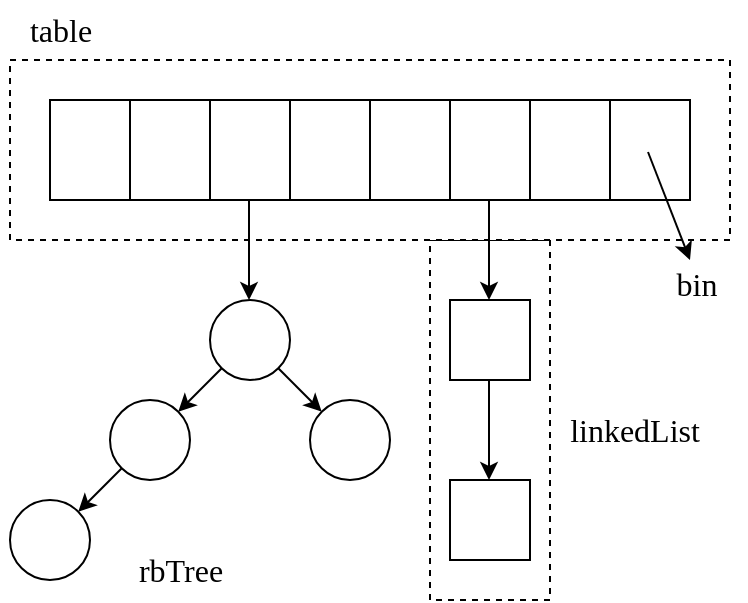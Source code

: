 <mxfile version="21.2.8" type="device">
  <diagram name="Page-1" id="RIBMvs5KhZaaftgE5mCQ">
    <mxGraphModel dx="1106" dy="671" grid="1" gridSize="10" guides="1" tooltips="1" connect="1" arrows="1" fold="1" page="1" pageScale="1" pageWidth="827" pageHeight="1169" math="0" shadow="0">
      <root>
        <mxCell id="0" />
        <mxCell id="1" parent="0" />
        <mxCell id="afyKtGqutZ8LiKMG-EcP-29" value="" style="rounded=0;whiteSpace=wrap;html=1;dashed=1;strokeWidth=1;" parent="1" vertex="1">
          <mxGeometry x="310" y="350" width="60" height="180" as="geometry" />
        </mxCell>
        <mxCell id="afyKtGqutZ8LiKMG-EcP-25" value="" style="rounded=0;whiteSpace=wrap;html=1;dashed=1;strokeWidth=1;" parent="1" vertex="1">
          <mxGeometry x="100" y="260" width="360" height="90" as="geometry" />
        </mxCell>
        <mxCell id="afyKtGqutZ8LiKMG-EcP-1" value="" style="rounded=0;whiteSpace=wrap;html=1;" parent="1" vertex="1">
          <mxGeometry x="120" y="280" width="40" height="50" as="geometry" />
        </mxCell>
        <mxCell id="afyKtGqutZ8LiKMG-EcP-2" value="" style="rounded=0;whiteSpace=wrap;html=1;" parent="1" vertex="1">
          <mxGeometry x="160" y="280" width="40" height="50" as="geometry" />
        </mxCell>
        <mxCell id="afyKtGqutZ8LiKMG-EcP-3" value="" style="rounded=0;whiteSpace=wrap;html=1;" parent="1" vertex="1">
          <mxGeometry x="200" y="280" width="40" height="50" as="geometry" />
        </mxCell>
        <mxCell id="afyKtGqutZ8LiKMG-EcP-4" value="" style="rounded=0;whiteSpace=wrap;html=1;" parent="1" vertex="1">
          <mxGeometry x="240" y="280" width="40" height="50" as="geometry" />
        </mxCell>
        <mxCell id="afyKtGqutZ8LiKMG-EcP-5" value="" style="rounded=0;whiteSpace=wrap;html=1;" parent="1" vertex="1">
          <mxGeometry x="280" y="280" width="40" height="50" as="geometry" />
        </mxCell>
        <mxCell id="afyKtGqutZ8LiKMG-EcP-6" value="" style="rounded=0;whiteSpace=wrap;html=1;" parent="1" vertex="1">
          <mxGeometry x="400" y="280" width="40" height="50" as="geometry" />
        </mxCell>
        <mxCell id="afyKtGqutZ8LiKMG-EcP-7" value="" style="rounded=0;whiteSpace=wrap;html=1;" parent="1" vertex="1">
          <mxGeometry x="360" y="280" width="40" height="50" as="geometry" />
        </mxCell>
        <mxCell id="afyKtGqutZ8LiKMG-EcP-8" value="" style="rounded=0;whiteSpace=wrap;html=1;" parent="1" vertex="1">
          <mxGeometry x="320" y="280" width="40" height="50" as="geometry" />
        </mxCell>
        <mxCell id="afyKtGqutZ8LiKMG-EcP-9" value="" style="ellipse;whiteSpace=wrap;html=1;aspect=fixed;" parent="1" vertex="1">
          <mxGeometry x="200" y="380" width="40" height="40" as="geometry" />
        </mxCell>
        <mxCell id="afyKtGqutZ8LiKMG-EcP-10" value="" style="endArrow=classic;html=1;rounded=0;" parent="1" edge="1">
          <mxGeometry width="50" height="50" relative="1" as="geometry">
            <mxPoint x="219.5" y="330" as="sourcePoint" />
            <mxPoint x="219.5" y="380" as="targetPoint" />
          </mxGeometry>
        </mxCell>
        <mxCell id="afyKtGqutZ8LiKMG-EcP-11" value="" style="ellipse;whiteSpace=wrap;html=1;aspect=fixed;" parent="1" vertex="1">
          <mxGeometry x="150" y="430" width="40" height="40" as="geometry" />
        </mxCell>
        <mxCell id="afyKtGqutZ8LiKMG-EcP-12" value="" style="ellipse;whiteSpace=wrap;html=1;aspect=fixed;" parent="1" vertex="1">
          <mxGeometry x="250" y="430" width="40" height="40" as="geometry" />
        </mxCell>
        <mxCell id="afyKtGqutZ8LiKMG-EcP-13" value="" style="endArrow=classic;html=1;rounded=0;exitX=0;exitY=1;exitDx=0;exitDy=0;entryX=1;entryY=0;entryDx=0;entryDy=0;" parent="1" source="afyKtGqutZ8LiKMG-EcP-9" target="afyKtGqutZ8LiKMG-EcP-11" edge="1">
          <mxGeometry width="50" height="50" relative="1" as="geometry">
            <mxPoint x="430" y="370" as="sourcePoint" />
            <mxPoint x="480" y="320" as="targetPoint" />
          </mxGeometry>
        </mxCell>
        <mxCell id="afyKtGqutZ8LiKMG-EcP-14" value="" style="endArrow=classic;html=1;rounded=0;exitX=1;exitY=1;exitDx=0;exitDy=0;entryX=0;entryY=0;entryDx=0;entryDy=0;" parent="1" source="afyKtGqutZ8LiKMG-EcP-9" target="afyKtGqutZ8LiKMG-EcP-12" edge="1">
          <mxGeometry width="50" height="50" relative="1" as="geometry">
            <mxPoint x="430" y="370" as="sourcePoint" />
            <mxPoint x="480" y="320" as="targetPoint" />
          </mxGeometry>
        </mxCell>
        <mxCell id="afyKtGqutZ8LiKMG-EcP-15" value="" style="rounded=0;whiteSpace=wrap;html=1;" parent="1" vertex="1">
          <mxGeometry x="320" y="380" width="40" height="40" as="geometry" />
        </mxCell>
        <mxCell id="afyKtGqutZ8LiKMG-EcP-16" value="" style="endArrow=classic;html=1;rounded=0;" parent="1" edge="1">
          <mxGeometry width="50" height="50" relative="1" as="geometry">
            <mxPoint x="339.5" y="330" as="sourcePoint" />
            <mxPoint x="339.5" y="380" as="targetPoint" />
          </mxGeometry>
        </mxCell>
        <mxCell id="afyKtGqutZ8LiKMG-EcP-17" value="" style="rounded=0;whiteSpace=wrap;html=1;" parent="1" vertex="1">
          <mxGeometry x="320" y="470" width="40" height="40" as="geometry" />
        </mxCell>
        <mxCell id="afyKtGqutZ8LiKMG-EcP-18" value="" style="endArrow=classic;html=1;rounded=0;" parent="1" edge="1">
          <mxGeometry width="50" height="50" relative="1" as="geometry">
            <mxPoint x="339.5" y="420" as="sourcePoint" />
            <mxPoint x="339.5" y="470" as="targetPoint" />
          </mxGeometry>
        </mxCell>
        <mxCell id="afyKtGqutZ8LiKMG-EcP-21" value="" style="ellipse;whiteSpace=wrap;html=1;aspect=fixed;" parent="1" vertex="1">
          <mxGeometry x="100" y="480" width="40" height="40" as="geometry" />
        </mxCell>
        <mxCell id="afyKtGqutZ8LiKMG-EcP-22" value="" style="endArrow=classic;html=1;rounded=0;exitX=0;exitY=1;exitDx=0;exitDy=0;entryX=1;entryY=0;entryDx=0;entryDy=0;" parent="1" target="afyKtGqutZ8LiKMG-EcP-21" edge="1">
          <mxGeometry width="50" height="50" relative="1" as="geometry">
            <mxPoint x="156" y="464" as="sourcePoint" />
            <mxPoint x="430" y="370" as="targetPoint" />
          </mxGeometry>
        </mxCell>
        <mxCell id="afyKtGqutZ8LiKMG-EcP-26" value="&lt;font style=&quot;font-size: 16px;&quot; face=&quot;Verdana&quot;&gt;table&lt;/font&gt;" style="text;html=1;align=center;verticalAlign=middle;resizable=0;points=[];autosize=1;strokeColor=none;fillColor=none;" parent="1" vertex="1">
          <mxGeometry x="95" y="230" width="60" height="30" as="geometry" />
        </mxCell>
        <mxCell id="afyKtGqutZ8LiKMG-EcP-27" value="&lt;font style=&quot;font-size: 16px;&quot; face=&quot;Verdana&quot;&gt;rbTree&lt;/font&gt;" style="text;html=1;align=center;verticalAlign=middle;resizable=0;points=[];autosize=1;strokeColor=none;fillColor=none;" parent="1" vertex="1">
          <mxGeometry x="150" y="500" width="70" height="30" as="geometry" />
        </mxCell>
        <mxCell id="afyKtGqutZ8LiKMG-EcP-28" value="&lt;font style=&quot;font-size: 16px;&quot; face=&quot;Verdana&quot;&gt;linkedList&lt;/font&gt;" style="text;html=1;align=center;verticalAlign=middle;resizable=0;points=[];autosize=1;strokeColor=none;fillColor=none;" parent="1" vertex="1">
          <mxGeometry x="362" y="430" width="100" height="30" as="geometry" />
        </mxCell>
        <mxCell id="qWKgKAOlrjOWHSFfds0j-1" value="" style="endArrow=classic;html=1;rounded=0;" edge="1" parent="1">
          <mxGeometry width="50" height="50" relative="1" as="geometry">
            <mxPoint x="419" y="306" as="sourcePoint" />
            <mxPoint x="440" y="360" as="targetPoint" />
          </mxGeometry>
        </mxCell>
        <mxCell id="qWKgKAOlrjOWHSFfds0j-2" value="&lt;font style=&quot;font-size: 16px;&quot; face=&quot;Verdana&quot;&gt;bin&lt;/font&gt;" style="text;html=1;align=center;verticalAlign=middle;resizable=0;points=[];autosize=1;strokeColor=none;fillColor=none;" vertex="1" parent="1">
          <mxGeometry x="418" y="357" width="50" height="30" as="geometry" />
        </mxCell>
      </root>
    </mxGraphModel>
  </diagram>
</mxfile>
